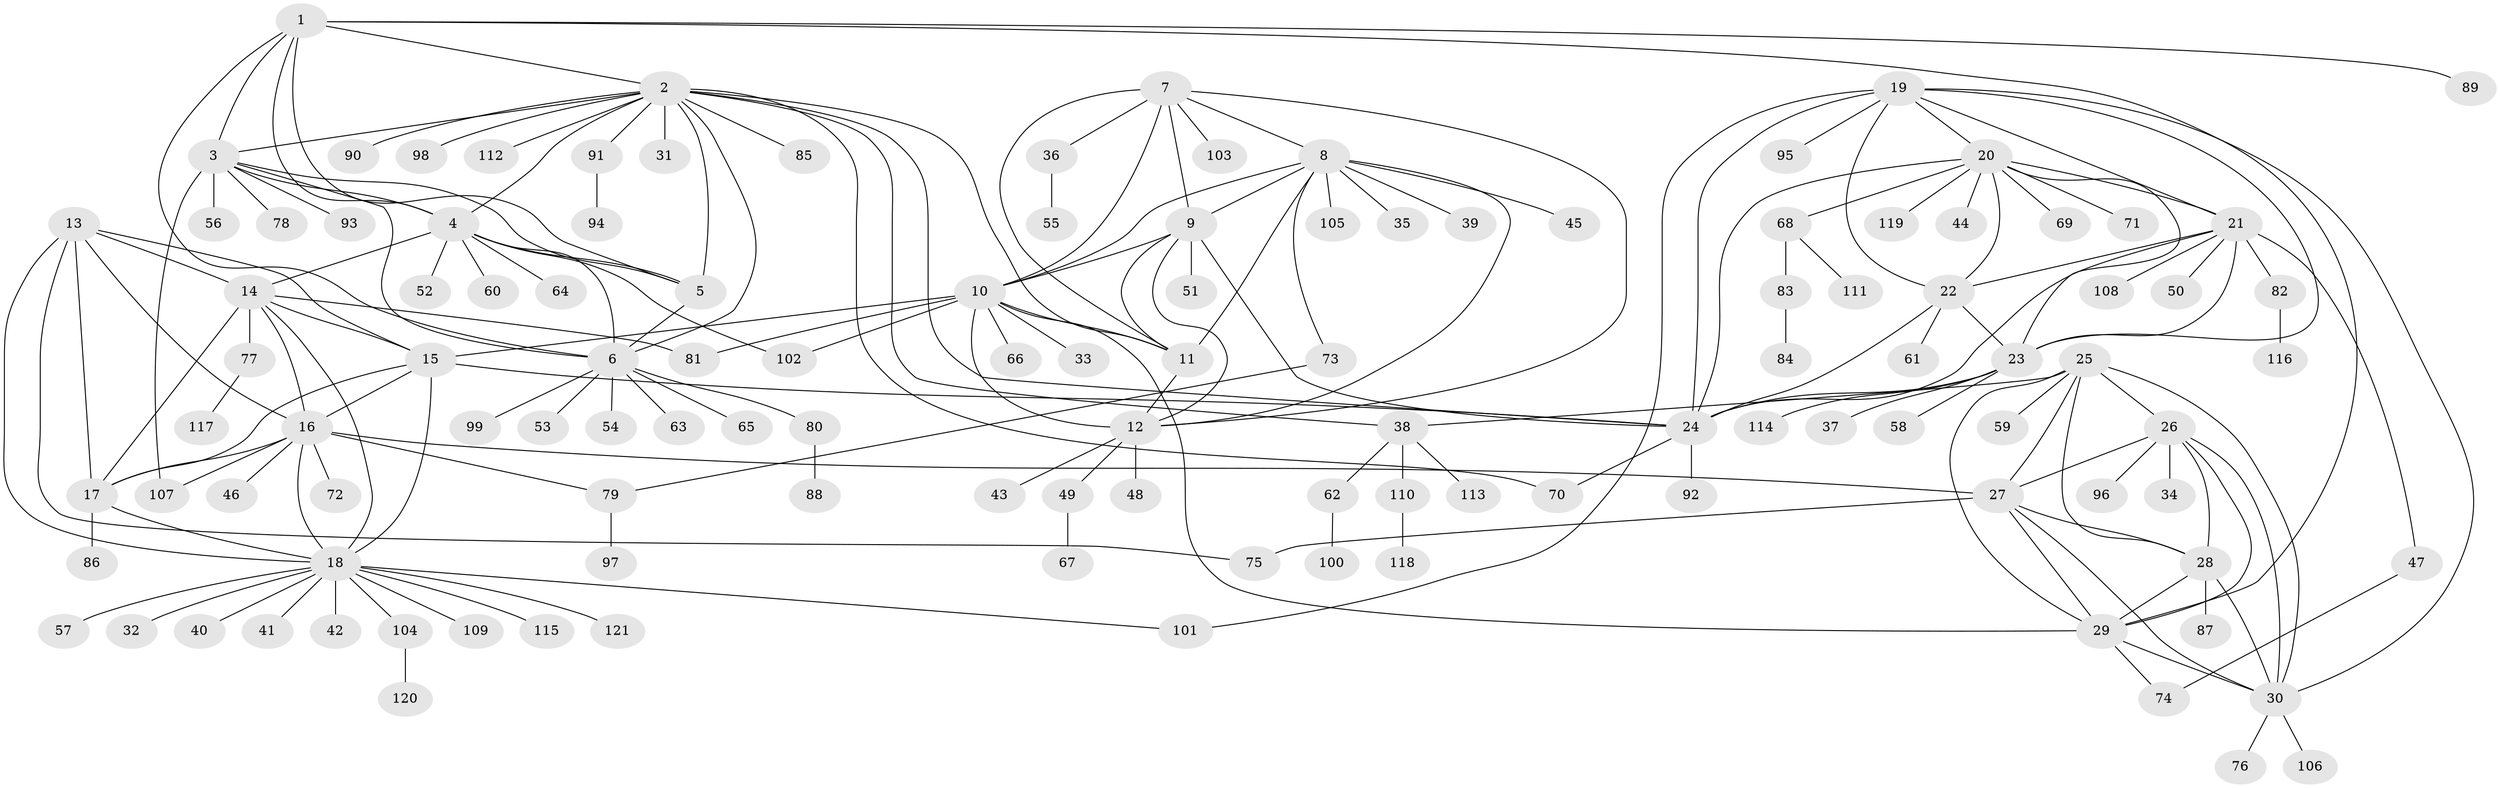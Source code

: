 // coarse degree distribution, {7: 0.013888888888888888, 15: 0.013888888888888888, 9: 0.1111111111111111, 5: 0.09722222222222222, 8: 0.027777777777777776, 13: 0.013888888888888888, 6: 0.013888888888888888, 4: 0.013888888888888888, 1: 0.6111111111111112, 2: 0.08333333333333333}
// Generated by graph-tools (version 1.1) at 2025/19/03/04/25 18:19:45]
// undirected, 121 vertices, 185 edges
graph export_dot {
graph [start="1"]
  node [color=gray90,style=filled];
  1;
  2;
  3;
  4;
  5;
  6;
  7;
  8;
  9;
  10;
  11;
  12;
  13;
  14;
  15;
  16;
  17;
  18;
  19;
  20;
  21;
  22;
  23;
  24;
  25;
  26;
  27;
  28;
  29;
  30;
  31;
  32;
  33;
  34;
  35;
  36;
  37;
  38;
  39;
  40;
  41;
  42;
  43;
  44;
  45;
  46;
  47;
  48;
  49;
  50;
  51;
  52;
  53;
  54;
  55;
  56;
  57;
  58;
  59;
  60;
  61;
  62;
  63;
  64;
  65;
  66;
  67;
  68;
  69;
  70;
  71;
  72;
  73;
  74;
  75;
  76;
  77;
  78;
  79;
  80;
  81;
  82;
  83;
  84;
  85;
  86;
  87;
  88;
  89;
  90;
  91;
  92;
  93;
  94;
  95;
  96;
  97;
  98;
  99;
  100;
  101;
  102;
  103;
  104;
  105;
  106;
  107;
  108;
  109;
  110;
  111;
  112;
  113;
  114;
  115;
  116;
  117;
  118;
  119;
  120;
  121;
  1 -- 2;
  1 -- 3;
  1 -- 4;
  1 -- 5;
  1 -- 6;
  1 -- 29;
  1 -- 89;
  2 -- 3;
  2 -- 4;
  2 -- 5;
  2 -- 6;
  2 -- 11;
  2 -- 24;
  2 -- 31;
  2 -- 38;
  2 -- 70;
  2 -- 85;
  2 -- 90;
  2 -- 91;
  2 -- 98;
  2 -- 112;
  3 -- 4;
  3 -- 5;
  3 -- 6;
  3 -- 56;
  3 -- 78;
  3 -- 93;
  3 -- 107;
  4 -- 5;
  4 -- 6;
  4 -- 14;
  4 -- 52;
  4 -- 60;
  4 -- 64;
  4 -- 102;
  5 -- 6;
  6 -- 53;
  6 -- 54;
  6 -- 63;
  6 -- 65;
  6 -- 80;
  6 -- 99;
  7 -- 8;
  7 -- 9;
  7 -- 10;
  7 -- 11;
  7 -- 12;
  7 -- 36;
  7 -- 103;
  8 -- 9;
  8 -- 10;
  8 -- 11;
  8 -- 12;
  8 -- 35;
  8 -- 39;
  8 -- 45;
  8 -- 73;
  8 -- 105;
  9 -- 10;
  9 -- 11;
  9 -- 12;
  9 -- 24;
  9 -- 51;
  10 -- 11;
  10 -- 12;
  10 -- 15;
  10 -- 29;
  10 -- 33;
  10 -- 66;
  10 -- 81;
  10 -- 102;
  11 -- 12;
  12 -- 43;
  12 -- 48;
  12 -- 49;
  13 -- 14;
  13 -- 15;
  13 -- 16;
  13 -- 17;
  13 -- 18;
  13 -- 75;
  14 -- 15;
  14 -- 16;
  14 -- 17;
  14 -- 18;
  14 -- 77;
  14 -- 81;
  15 -- 16;
  15 -- 17;
  15 -- 18;
  15 -- 24;
  16 -- 17;
  16 -- 18;
  16 -- 27;
  16 -- 46;
  16 -- 72;
  16 -- 79;
  16 -- 107;
  17 -- 18;
  17 -- 86;
  18 -- 32;
  18 -- 40;
  18 -- 41;
  18 -- 42;
  18 -- 57;
  18 -- 101;
  18 -- 104;
  18 -- 109;
  18 -- 115;
  18 -- 121;
  19 -- 20;
  19 -- 21;
  19 -- 22;
  19 -- 23;
  19 -- 24;
  19 -- 30;
  19 -- 95;
  19 -- 101;
  20 -- 21;
  20 -- 22;
  20 -- 23;
  20 -- 24;
  20 -- 44;
  20 -- 68;
  20 -- 69;
  20 -- 71;
  20 -- 119;
  21 -- 22;
  21 -- 23;
  21 -- 24;
  21 -- 47;
  21 -- 50;
  21 -- 82;
  21 -- 108;
  22 -- 23;
  22 -- 24;
  22 -- 61;
  23 -- 24;
  23 -- 37;
  23 -- 58;
  23 -- 114;
  24 -- 70;
  24 -- 92;
  25 -- 26;
  25 -- 27;
  25 -- 28;
  25 -- 29;
  25 -- 30;
  25 -- 38;
  25 -- 59;
  26 -- 27;
  26 -- 28;
  26 -- 29;
  26 -- 30;
  26 -- 34;
  26 -- 96;
  27 -- 28;
  27 -- 29;
  27 -- 30;
  27 -- 75;
  28 -- 29;
  28 -- 30;
  28 -- 87;
  29 -- 30;
  29 -- 74;
  30 -- 76;
  30 -- 106;
  36 -- 55;
  38 -- 62;
  38 -- 110;
  38 -- 113;
  47 -- 74;
  49 -- 67;
  62 -- 100;
  68 -- 83;
  68 -- 111;
  73 -- 79;
  77 -- 117;
  79 -- 97;
  80 -- 88;
  82 -- 116;
  83 -- 84;
  91 -- 94;
  104 -- 120;
  110 -- 118;
}
